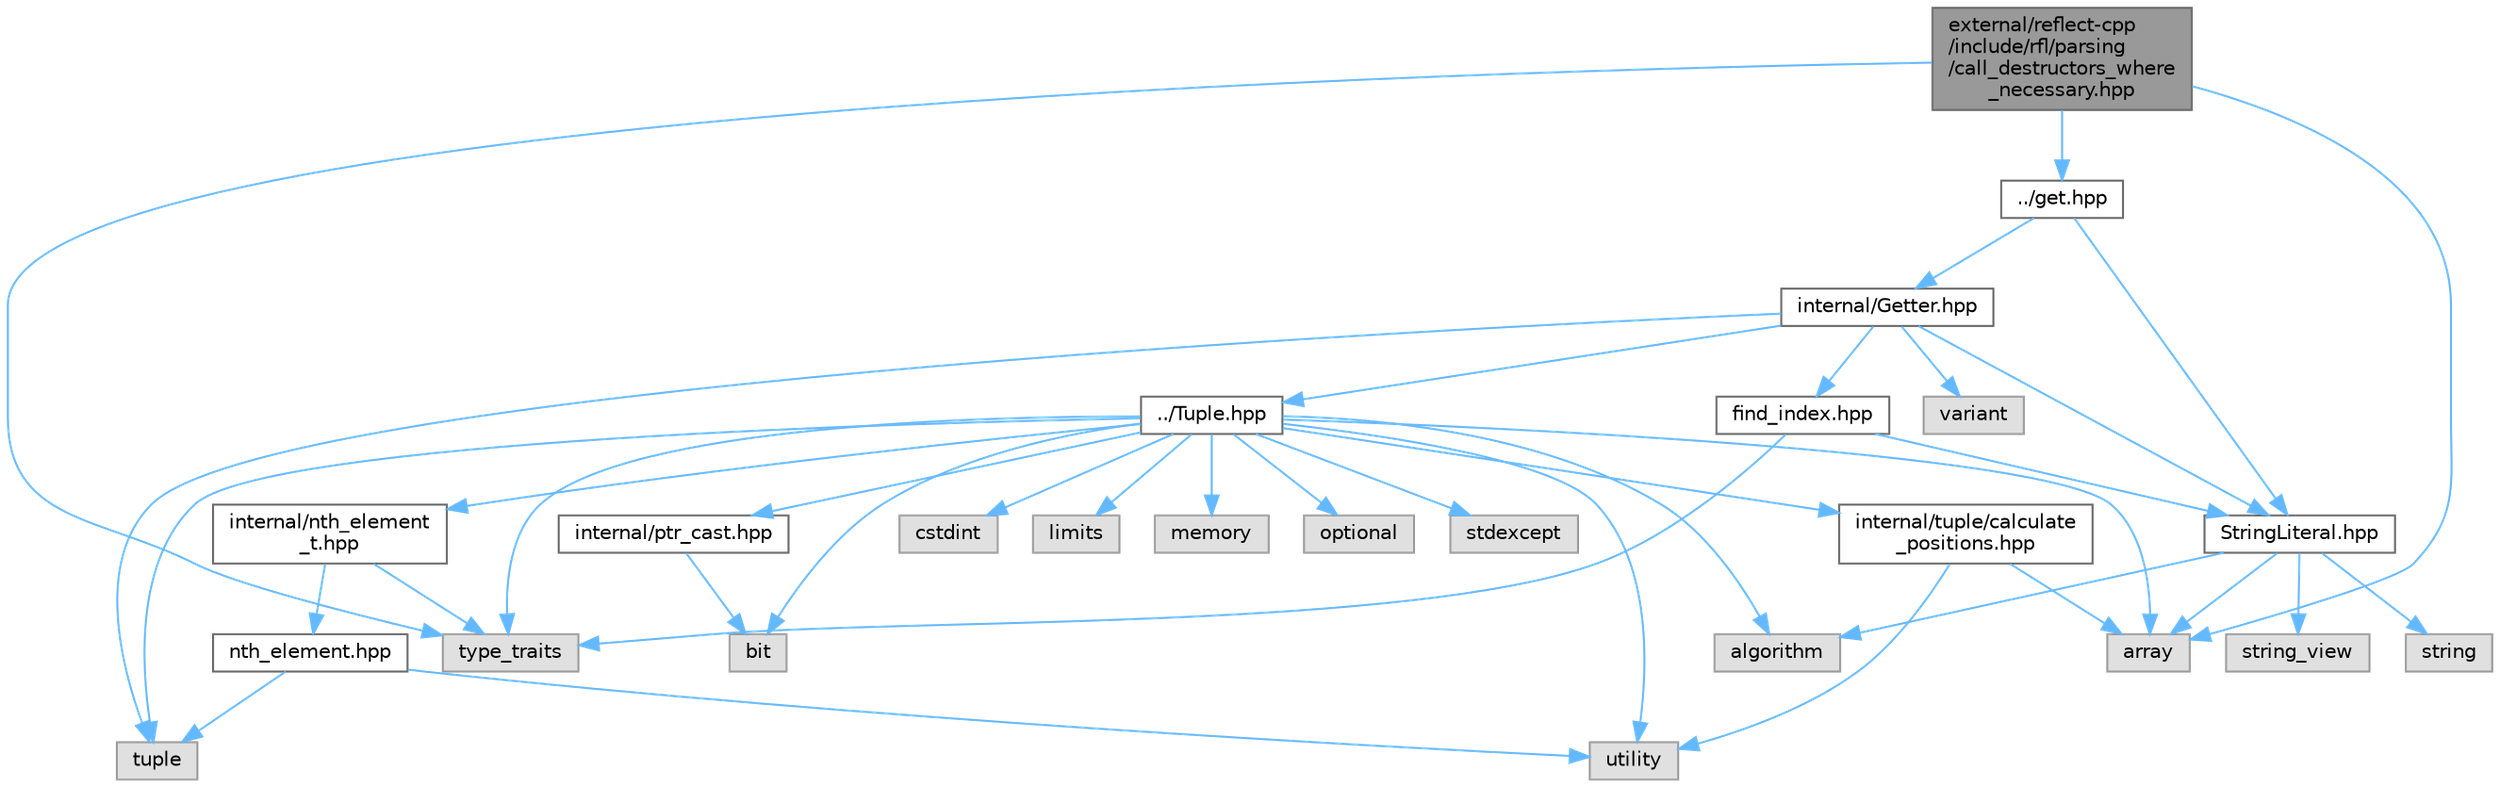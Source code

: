 digraph "external/reflect-cpp/include/rfl/parsing/call_destructors_where_necessary.hpp"
{
 // LATEX_PDF_SIZE
  bgcolor="transparent";
  edge [fontname=Helvetica,fontsize=10,labelfontname=Helvetica,labelfontsize=10];
  node [fontname=Helvetica,fontsize=10,shape=box,height=0.2,width=0.4];
  Node1 [id="Node000001",label="external/reflect-cpp\l/include/rfl/parsing\l/call_destructors_where\l_necessary.hpp",height=0.2,width=0.4,color="gray40", fillcolor="grey60", style="filled", fontcolor="black",tooltip=" "];
  Node1 -> Node2 [id="edge38_Node000001_Node000002",color="steelblue1",style="solid",tooltip=" "];
  Node2 [id="Node000002",label="array",height=0.2,width=0.4,color="grey60", fillcolor="#E0E0E0", style="filled",tooltip=" "];
  Node1 -> Node3 [id="edge39_Node000001_Node000003",color="steelblue1",style="solid",tooltip=" "];
  Node3 [id="Node000003",label="type_traits",height=0.2,width=0.4,color="grey60", fillcolor="#E0E0E0", style="filled",tooltip=" "];
  Node1 -> Node4 [id="edge40_Node000001_Node000004",color="steelblue1",style="solid",tooltip=" "];
  Node4 [id="Node000004",label="../get.hpp",height=0.2,width=0.4,color="grey40", fillcolor="white", style="filled",URL="$get_8hpp.html",tooltip=" "];
  Node4 -> Node5 [id="edge41_Node000004_Node000005",color="steelblue1",style="solid",tooltip=" "];
  Node5 [id="Node000005",label="internal/Getter.hpp",height=0.2,width=0.4,color="grey40", fillcolor="white", style="filled",URL="$_getter_8hpp.html",tooltip=" "];
  Node5 -> Node6 [id="edge42_Node000005_Node000006",color="steelblue1",style="solid",tooltip=" "];
  Node6 [id="Node000006",label="tuple",height=0.2,width=0.4,color="grey60", fillcolor="#E0E0E0", style="filled",tooltip=" "];
  Node5 -> Node7 [id="edge43_Node000005_Node000007",color="steelblue1",style="solid",tooltip=" "];
  Node7 [id="Node000007",label="variant",height=0.2,width=0.4,color="grey60", fillcolor="#E0E0E0", style="filled",tooltip=" "];
  Node5 -> Node8 [id="edge44_Node000005_Node000008",color="steelblue1",style="solid",tooltip=" "];
  Node8 [id="Node000008",label="../Tuple.hpp",height=0.2,width=0.4,color="grey40", fillcolor="white", style="filled",URL="$_tuple_8hpp.html",tooltip=" "];
  Node8 -> Node9 [id="edge45_Node000008_Node000009",color="steelblue1",style="solid",tooltip=" "];
  Node9 [id="Node000009",label="algorithm",height=0.2,width=0.4,color="grey60", fillcolor="#E0E0E0", style="filled",tooltip=" "];
  Node8 -> Node2 [id="edge46_Node000008_Node000002",color="steelblue1",style="solid",tooltip=" "];
  Node8 -> Node10 [id="edge47_Node000008_Node000010",color="steelblue1",style="solid",tooltip=" "];
  Node10 [id="Node000010",label="bit",height=0.2,width=0.4,color="grey60", fillcolor="#E0E0E0", style="filled",tooltip=" "];
  Node8 -> Node11 [id="edge48_Node000008_Node000011",color="steelblue1",style="solid",tooltip=" "];
  Node11 [id="Node000011",label="cstdint",height=0.2,width=0.4,color="grey60", fillcolor="#E0E0E0", style="filled",tooltip=" "];
  Node8 -> Node12 [id="edge49_Node000008_Node000012",color="steelblue1",style="solid",tooltip=" "];
  Node12 [id="Node000012",label="limits",height=0.2,width=0.4,color="grey60", fillcolor="#E0E0E0", style="filled",tooltip=" "];
  Node8 -> Node13 [id="edge50_Node000008_Node000013",color="steelblue1",style="solid",tooltip=" "];
  Node13 [id="Node000013",label="memory",height=0.2,width=0.4,color="grey60", fillcolor="#E0E0E0", style="filled",tooltip=" "];
  Node8 -> Node14 [id="edge51_Node000008_Node000014",color="steelblue1",style="solid",tooltip=" "];
  Node14 [id="Node000014",label="optional",height=0.2,width=0.4,color="grey60", fillcolor="#E0E0E0", style="filled",tooltip=" "];
  Node8 -> Node15 [id="edge52_Node000008_Node000015",color="steelblue1",style="solid",tooltip=" "];
  Node15 [id="Node000015",label="stdexcept",height=0.2,width=0.4,color="grey60", fillcolor="#E0E0E0", style="filled",tooltip=" "];
  Node8 -> Node6 [id="edge53_Node000008_Node000006",color="steelblue1",style="solid",tooltip=" "];
  Node8 -> Node3 [id="edge54_Node000008_Node000003",color="steelblue1",style="solid",tooltip=" "];
  Node8 -> Node16 [id="edge55_Node000008_Node000016",color="steelblue1",style="solid",tooltip=" "];
  Node16 [id="Node000016",label="utility",height=0.2,width=0.4,color="grey60", fillcolor="#E0E0E0", style="filled",tooltip=" "];
  Node8 -> Node17 [id="edge56_Node000008_Node000017",color="steelblue1",style="solid",tooltip=" "];
  Node17 [id="Node000017",label="internal/nth_element\l_t.hpp",height=0.2,width=0.4,color="grey40", fillcolor="white", style="filled",URL="$nth__element__t_8hpp.html",tooltip=" "];
  Node17 -> Node3 [id="edge57_Node000017_Node000003",color="steelblue1",style="solid",tooltip=" "];
  Node17 -> Node18 [id="edge58_Node000017_Node000018",color="steelblue1",style="solid",tooltip=" "];
  Node18 [id="Node000018",label="nth_element.hpp",height=0.2,width=0.4,color="grey40", fillcolor="white", style="filled",URL="$nth__element_8hpp.html",tooltip=" "];
  Node18 -> Node6 [id="edge59_Node000018_Node000006",color="steelblue1",style="solid",tooltip=" "];
  Node18 -> Node16 [id="edge60_Node000018_Node000016",color="steelblue1",style="solid",tooltip=" "];
  Node8 -> Node19 [id="edge61_Node000008_Node000019",color="steelblue1",style="solid",tooltip=" "];
  Node19 [id="Node000019",label="internal/ptr_cast.hpp",height=0.2,width=0.4,color="grey40", fillcolor="white", style="filled",URL="$ptr__cast_8hpp.html",tooltip=" "];
  Node19 -> Node10 [id="edge62_Node000019_Node000010",color="steelblue1",style="solid",tooltip=" "];
  Node8 -> Node20 [id="edge63_Node000008_Node000020",color="steelblue1",style="solid",tooltip=" "];
  Node20 [id="Node000020",label="internal/tuple/calculate\l_positions.hpp",height=0.2,width=0.4,color="grey40", fillcolor="white", style="filled",URL="$calculate__positions_8hpp.html",tooltip=" "];
  Node20 -> Node2 [id="edge64_Node000020_Node000002",color="steelblue1",style="solid",tooltip=" "];
  Node20 -> Node16 [id="edge65_Node000020_Node000016",color="steelblue1",style="solid",tooltip=" "];
  Node5 -> Node21 [id="edge66_Node000005_Node000021",color="steelblue1",style="solid",tooltip=" "];
  Node21 [id="Node000021",label="StringLiteral.hpp",height=0.2,width=0.4,color="grey40", fillcolor="white", style="filled",URL="$_string_literal_8hpp.html",tooltip=" "];
  Node21 -> Node9 [id="edge67_Node000021_Node000009",color="steelblue1",style="solid",tooltip=" "];
  Node21 -> Node2 [id="edge68_Node000021_Node000002",color="steelblue1",style="solid",tooltip=" "];
  Node21 -> Node22 [id="edge69_Node000021_Node000022",color="steelblue1",style="solid",tooltip=" "];
  Node22 [id="Node000022",label="string",height=0.2,width=0.4,color="grey60", fillcolor="#E0E0E0", style="filled",tooltip=" "];
  Node21 -> Node23 [id="edge70_Node000021_Node000023",color="steelblue1",style="solid",tooltip=" "];
  Node23 [id="Node000023",label="string_view",height=0.2,width=0.4,color="grey60", fillcolor="#E0E0E0", style="filled",tooltip=" "];
  Node5 -> Node24 [id="edge71_Node000005_Node000024",color="steelblue1",style="solid",tooltip=" "];
  Node24 [id="Node000024",label="find_index.hpp",height=0.2,width=0.4,color="grey40", fillcolor="white", style="filled",URL="$find__index_8hpp.html",tooltip=" "];
  Node24 -> Node3 [id="edge72_Node000024_Node000003",color="steelblue1",style="solid",tooltip=" "];
  Node24 -> Node21 [id="edge73_Node000024_Node000021",color="steelblue1",style="solid",tooltip=" "];
  Node4 -> Node21 [id="edge74_Node000004_Node000021",color="steelblue1",style="solid",tooltip=" "];
}
